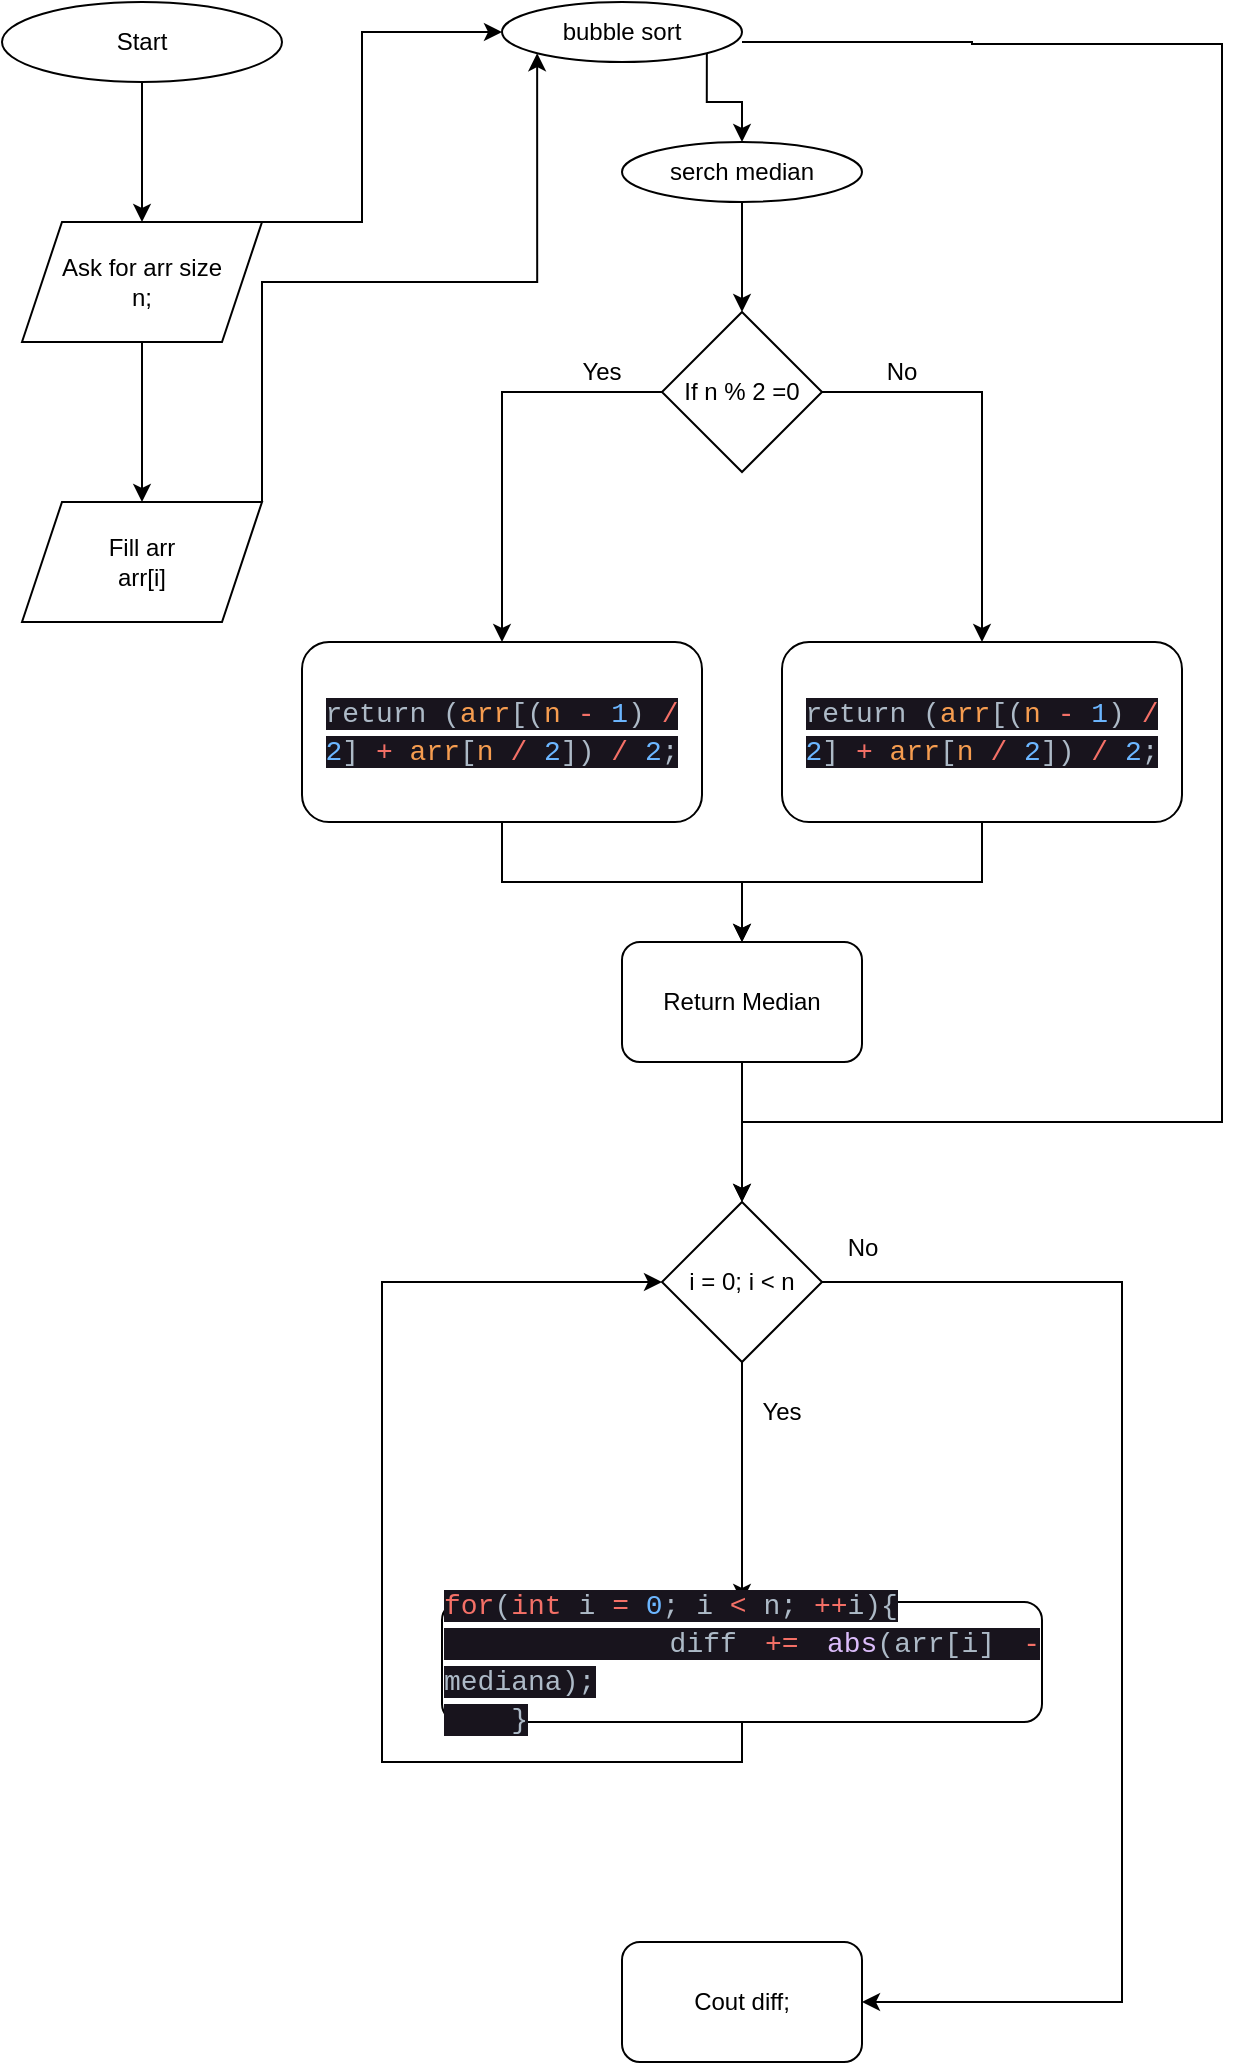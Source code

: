 <mxfile version="21.7.5" type="device">
  <diagram name="Сторінка-1" id="Jts2vq-43zfaNWqY2Asb">
    <mxGraphModel dx="1500" dy="1024" grid="1" gridSize="10" guides="1" tooltips="1" connect="1" arrows="1" fold="1" page="1" pageScale="1" pageWidth="827" pageHeight="1169" math="0" shadow="0">
      <root>
        <mxCell id="0" />
        <mxCell id="1" parent="0" />
        <mxCell id="XrT23xFrw-7pHtTjx7TK-3" value="" style="edgeStyle=orthogonalEdgeStyle;rounded=0;orthogonalLoop=1;jettySize=auto;html=1;" edge="1" parent="1" source="XrT23xFrw-7pHtTjx7TK-1" target="XrT23xFrw-7pHtTjx7TK-2">
          <mxGeometry relative="1" as="geometry" />
        </mxCell>
        <mxCell id="XrT23xFrw-7pHtTjx7TK-1" value="Start&lt;br&gt;" style="ellipse;whiteSpace=wrap;html=1;" vertex="1" parent="1">
          <mxGeometry x="70" y="40" width="140" height="40" as="geometry" />
        </mxCell>
        <mxCell id="XrT23xFrw-7pHtTjx7TK-5" value="" style="edgeStyle=orthogonalEdgeStyle;rounded=0;orthogonalLoop=1;jettySize=auto;html=1;" edge="1" parent="1" source="XrT23xFrw-7pHtTjx7TK-2" target="XrT23xFrw-7pHtTjx7TK-4">
          <mxGeometry relative="1" as="geometry" />
        </mxCell>
        <mxCell id="XrT23xFrw-7pHtTjx7TK-12" style="edgeStyle=orthogonalEdgeStyle;rounded=0;orthogonalLoop=1;jettySize=auto;html=1;exitX=1;exitY=0;exitDx=0;exitDy=0;entryX=0;entryY=0.5;entryDx=0;entryDy=0;" edge="1" parent="1" source="XrT23xFrw-7pHtTjx7TK-2" target="XrT23xFrw-7pHtTjx7TK-7">
          <mxGeometry relative="1" as="geometry">
            <Array as="points">
              <mxPoint x="250" y="150" />
              <mxPoint x="250" y="55" />
            </Array>
          </mxGeometry>
        </mxCell>
        <mxCell id="XrT23xFrw-7pHtTjx7TK-2" value="Ask for arr size&lt;br&gt;n;" style="shape=parallelogram;perimeter=parallelogramPerimeter;whiteSpace=wrap;html=1;fixedSize=1;" vertex="1" parent="1">
          <mxGeometry x="80" y="150" width="120" height="60" as="geometry" />
        </mxCell>
        <mxCell id="XrT23xFrw-7pHtTjx7TK-9" style="edgeStyle=orthogonalEdgeStyle;rounded=0;orthogonalLoop=1;jettySize=auto;html=1;exitX=1;exitY=0;exitDx=0;exitDy=0;entryX=0;entryY=1;entryDx=0;entryDy=0;" edge="1" parent="1" source="XrT23xFrw-7pHtTjx7TK-4" target="XrT23xFrw-7pHtTjx7TK-7">
          <mxGeometry relative="1" as="geometry" />
        </mxCell>
        <mxCell id="XrT23xFrw-7pHtTjx7TK-4" value="Fill arr&lt;br&gt;arr[i]" style="shape=parallelogram;perimeter=parallelogramPerimeter;whiteSpace=wrap;html=1;fixedSize=1;" vertex="1" parent="1">
          <mxGeometry x="80" y="290" width="120" height="60" as="geometry" />
        </mxCell>
        <mxCell id="XrT23xFrw-7pHtTjx7TK-11" style="edgeStyle=orthogonalEdgeStyle;rounded=0;orthogonalLoop=1;jettySize=auto;html=1;exitX=1;exitY=1;exitDx=0;exitDy=0;" edge="1" parent="1" source="XrT23xFrw-7pHtTjx7TK-7" target="XrT23xFrw-7pHtTjx7TK-10">
          <mxGeometry relative="1" as="geometry" />
        </mxCell>
        <mxCell id="XrT23xFrw-7pHtTjx7TK-26" style="edgeStyle=orthogonalEdgeStyle;rounded=0;orthogonalLoop=1;jettySize=auto;html=1;exitX=1;exitY=0.5;exitDx=0;exitDy=0;entryX=0.5;entryY=0;entryDx=0;entryDy=0;" edge="1" parent="1">
          <mxGeometry relative="1" as="geometry">
            <mxPoint x="440" y="640" as="targetPoint" />
            <mxPoint x="440" y="60" as="sourcePoint" />
            <Array as="points">
              <mxPoint x="555" y="60" />
              <mxPoint x="555" y="61" />
              <mxPoint x="680" y="61" />
              <mxPoint x="680" y="600" />
              <mxPoint x="440" y="600" />
            </Array>
          </mxGeometry>
        </mxCell>
        <mxCell id="XrT23xFrw-7pHtTjx7TK-7" value="bubble sort" style="ellipse;whiteSpace=wrap;html=1;" vertex="1" parent="1">
          <mxGeometry x="320" y="40" width="120" height="30" as="geometry" />
        </mxCell>
        <mxCell id="XrT23xFrw-7pHtTjx7TK-14" value="" style="edgeStyle=orthogonalEdgeStyle;rounded=0;orthogonalLoop=1;jettySize=auto;html=1;" edge="1" parent="1" source="XrT23xFrw-7pHtTjx7TK-10" target="XrT23xFrw-7pHtTjx7TK-13">
          <mxGeometry relative="1" as="geometry" />
        </mxCell>
        <mxCell id="XrT23xFrw-7pHtTjx7TK-10" value="serch median" style="ellipse;whiteSpace=wrap;html=1;" vertex="1" parent="1">
          <mxGeometry x="380" y="110" width="120" height="30" as="geometry" />
        </mxCell>
        <mxCell id="XrT23xFrw-7pHtTjx7TK-16" value="" style="edgeStyle=orthogonalEdgeStyle;rounded=0;orthogonalLoop=1;jettySize=auto;html=1;entryX=0.5;entryY=0;entryDx=0;entryDy=0;" edge="1" parent="1" target="XrT23xFrw-7pHtTjx7TK-15">
          <mxGeometry relative="1" as="geometry">
            <mxPoint x="400" y="235" as="sourcePoint" />
            <mxPoint x="260" y="290" as="targetPoint" />
            <Array as="points">
              <mxPoint x="320" y="235" />
            </Array>
          </mxGeometry>
        </mxCell>
        <mxCell id="XrT23xFrw-7pHtTjx7TK-13" value="If n % 2 =0" style="rhombus;whiteSpace=wrap;html=1;" vertex="1" parent="1">
          <mxGeometry x="400" y="195" width="80" height="80" as="geometry" />
        </mxCell>
        <mxCell id="XrT23xFrw-7pHtTjx7TK-22" style="edgeStyle=orthogonalEdgeStyle;rounded=0;orthogonalLoop=1;jettySize=auto;html=1;exitX=0.5;exitY=1;exitDx=0;exitDy=0;entryX=0.5;entryY=0;entryDx=0;entryDy=0;" edge="1" parent="1" source="XrT23xFrw-7pHtTjx7TK-15" target="XrT23xFrw-7pHtTjx7TK-21">
          <mxGeometry relative="1" as="geometry" />
        </mxCell>
        <mxCell id="XrT23xFrw-7pHtTjx7TK-15" value="&lt;div style=&quot;color: rgb(173, 186, 199); font-family: Consolas, &amp;quot;Courier New&amp;quot;, monospace; font-size: 14px; line-height: 19px;&quot;&gt;&lt;span style=&quot;background-color: rgb(24, 20, 29);&quot;&gt;return (&lt;span style=&quot;color: rgb(246, 157, 80);&quot;&gt;arr&lt;/span&gt;[(&lt;span style=&quot;color: rgb(246, 157, 80);&quot;&gt;n&lt;/span&gt; &lt;span style=&quot;color: rgb(244, 112, 103);&quot;&gt;-&lt;/span&gt; &lt;span style=&quot;color: rgb(108, 182, 255);&quot;&gt;1&lt;/span&gt;) &lt;span style=&quot;color: rgb(244, 112, 103);&quot;&gt;/&lt;/span&gt; &lt;span style=&quot;color: rgb(108, 182, 255);&quot;&gt;2&lt;/span&gt;] &lt;span style=&quot;color: rgb(244, 112, 103);&quot;&gt;+&lt;/span&gt; &lt;span style=&quot;color: rgb(246, 157, 80);&quot;&gt;arr&lt;/span&gt;[&lt;span style=&quot;color: rgb(246, 157, 80);&quot;&gt;n&lt;/span&gt; &lt;span style=&quot;color: rgb(244, 112, 103);&quot;&gt;/&lt;/span&gt; &lt;span style=&quot;color: rgb(108, 182, 255);&quot;&gt;2&lt;/span&gt;]) &lt;span style=&quot;color: rgb(244, 112, 103);&quot;&gt;/&lt;/span&gt; &lt;span style=&quot;color: rgb(108, 182, 255);&quot;&gt;2&lt;/span&gt;;&lt;/span&gt;&lt;/div&gt;" style="rounded=1;whiteSpace=wrap;html=1;" vertex="1" parent="1">
          <mxGeometry x="220" y="360" width="200" height="90" as="geometry" />
        </mxCell>
        <mxCell id="XrT23xFrw-7pHtTjx7TK-17" value="Yes" style="text;html=1;strokeColor=none;fillColor=none;align=center;verticalAlign=middle;whiteSpace=wrap;rounded=0;" vertex="1" parent="1">
          <mxGeometry x="340" y="210" width="60" height="30" as="geometry" />
        </mxCell>
        <mxCell id="XrT23xFrw-7pHtTjx7TK-18" value="" style="edgeStyle=orthogonalEdgeStyle;rounded=0;orthogonalLoop=1;jettySize=auto;html=1;entryX=0.5;entryY=0;entryDx=0;entryDy=0;exitX=1;exitY=0.5;exitDx=0;exitDy=0;" edge="1" parent="1" target="XrT23xFrw-7pHtTjx7TK-19" source="XrT23xFrw-7pHtTjx7TK-13">
          <mxGeometry relative="1" as="geometry">
            <mxPoint x="660" y="240" as="sourcePoint" />
            <mxPoint x="520" y="295" as="targetPoint" />
            <Array as="points">
              <mxPoint x="560" y="235" />
            </Array>
          </mxGeometry>
        </mxCell>
        <mxCell id="XrT23xFrw-7pHtTjx7TK-23" style="edgeStyle=orthogonalEdgeStyle;rounded=0;orthogonalLoop=1;jettySize=auto;html=1;exitX=0.5;exitY=1;exitDx=0;exitDy=0;entryX=0.5;entryY=0;entryDx=0;entryDy=0;" edge="1" parent="1" source="XrT23xFrw-7pHtTjx7TK-19" target="XrT23xFrw-7pHtTjx7TK-21">
          <mxGeometry relative="1" as="geometry">
            <mxPoint x="440" y="480" as="targetPoint" />
          </mxGeometry>
        </mxCell>
        <mxCell id="XrT23xFrw-7pHtTjx7TK-19" value="&lt;div style=&quot;color: rgb(173, 186, 199); font-family: Consolas, &amp;quot;Courier New&amp;quot;, monospace; font-size: 14px; line-height: 19px;&quot;&gt;&lt;span style=&quot;background-color: rgb(24, 20, 29);&quot;&gt;return (&lt;span style=&quot;color: rgb(246, 157, 80);&quot;&gt;arr&lt;/span&gt;[(&lt;span style=&quot;color: rgb(246, 157, 80);&quot;&gt;n&lt;/span&gt; &lt;span style=&quot;color: rgb(244, 112, 103);&quot;&gt;-&lt;/span&gt; &lt;span style=&quot;color: rgb(108, 182, 255);&quot;&gt;1&lt;/span&gt;) &lt;span style=&quot;color: rgb(244, 112, 103);&quot;&gt;/&lt;/span&gt; &lt;span style=&quot;color: rgb(108, 182, 255);&quot;&gt;2&lt;/span&gt;] &lt;span style=&quot;color: rgb(244, 112, 103);&quot;&gt;+&lt;/span&gt; &lt;span style=&quot;color: rgb(246, 157, 80);&quot;&gt;arr&lt;/span&gt;[&lt;span style=&quot;color: rgb(246, 157, 80);&quot;&gt;n&lt;/span&gt; &lt;span style=&quot;color: rgb(244, 112, 103);&quot;&gt;/&lt;/span&gt; &lt;span style=&quot;color: rgb(108, 182, 255);&quot;&gt;2&lt;/span&gt;]) &lt;span style=&quot;color: rgb(244, 112, 103);&quot;&gt;/&lt;/span&gt; &lt;span style=&quot;color: rgb(108, 182, 255);&quot;&gt;2&lt;/span&gt;;&lt;/span&gt;&lt;/div&gt;" style="rounded=1;whiteSpace=wrap;html=1;" vertex="1" parent="1">
          <mxGeometry x="460" y="360" width="200" height="90" as="geometry" />
        </mxCell>
        <mxCell id="XrT23xFrw-7pHtTjx7TK-20" value="No" style="text;html=1;strokeColor=none;fillColor=none;align=center;verticalAlign=middle;whiteSpace=wrap;rounded=0;" vertex="1" parent="1">
          <mxGeometry x="490" y="210" width="60" height="30" as="geometry" />
        </mxCell>
        <mxCell id="XrT23xFrw-7pHtTjx7TK-31" style="edgeStyle=orthogonalEdgeStyle;rounded=0;orthogonalLoop=1;jettySize=auto;html=1;exitX=0.5;exitY=1;exitDx=0;exitDy=0;entryX=0.5;entryY=0;entryDx=0;entryDy=0;" edge="1" parent="1" source="XrT23xFrw-7pHtTjx7TK-21">
          <mxGeometry relative="1" as="geometry">
            <mxPoint x="440" y="640" as="targetPoint" />
          </mxGeometry>
        </mxCell>
        <mxCell id="XrT23xFrw-7pHtTjx7TK-21" value="Return Median" style="rounded=1;whiteSpace=wrap;html=1;" vertex="1" parent="1">
          <mxGeometry x="380" y="510" width="120" height="60" as="geometry" />
        </mxCell>
        <mxCell id="XrT23xFrw-7pHtTjx7TK-34" value="" style="edgeStyle=orthogonalEdgeStyle;rounded=0;orthogonalLoop=1;jettySize=auto;html=1;" edge="1" parent="1" source="XrT23xFrw-7pHtTjx7TK-32" target="XrT23xFrw-7pHtTjx7TK-33">
          <mxGeometry relative="1" as="geometry">
            <Array as="points">
              <mxPoint x="440" y="750" />
              <mxPoint x="440" y="750" />
            </Array>
          </mxGeometry>
        </mxCell>
        <mxCell id="XrT23xFrw-7pHtTjx7TK-38" value="" style="edgeStyle=orthogonalEdgeStyle;rounded=0;orthogonalLoop=1;jettySize=auto;html=1;" edge="1" parent="1" source="XrT23xFrw-7pHtTjx7TK-32" target="XrT23xFrw-7pHtTjx7TK-37">
          <mxGeometry relative="1" as="geometry">
            <Array as="points">
              <mxPoint x="630" y="680" />
              <mxPoint x="630" y="1040" />
            </Array>
          </mxGeometry>
        </mxCell>
        <mxCell id="XrT23xFrw-7pHtTjx7TK-32" value="i = 0; i &amp;lt; n" style="rhombus;whiteSpace=wrap;html=1;" vertex="1" parent="1">
          <mxGeometry x="400" y="640" width="80" height="80" as="geometry" />
        </mxCell>
        <mxCell id="XrT23xFrw-7pHtTjx7TK-36" style="edgeStyle=orthogonalEdgeStyle;rounded=0;orthogonalLoop=1;jettySize=auto;html=1;exitX=0.5;exitY=1;exitDx=0;exitDy=0;entryX=0;entryY=0.5;entryDx=0;entryDy=0;" edge="1" parent="1" source="XrT23xFrw-7pHtTjx7TK-33" target="XrT23xFrw-7pHtTjx7TK-32">
          <mxGeometry relative="1" as="geometry">
            <Array as="points">
              <mxPoint x="440" y="920" />
              <mxPoint x="260" y="920" />
              <mxPoint x="260" y="680" />
            </Array>
          </mxGeometry>
        </mxCell>
        <mxCell id="XrT23xFrw-7pHtTjx7TK-33" value="&lt;div style=&quot;text-align: justify;&quot;&gt;&lt;br&gt;&lt;/div&gt;&lt;div style=&quot;color: rgb(173, 186, 199); font-family: Consolas, &amp;quot;Courier New&amp;quot;, monospace; font-weight: normal; font-size: 14px; line-height: 19px;&quot;&gt;&lt;div style=&quot;text-align: justify;&quot;&gt;&lt;span style=&quot;background-color: rgb(24, 20, 29);&quot;&gt;&lt;span style=&quot;color: #f47067;&quot;&gt;for&lt;/span&gt;&lt;span style=&quot;color: #adbac7;&quot;&gt;(&lt;/span&gt;&lt;span style=&quot;color: #f47067;&quot;&gt;int&lt;/span&gt;&lt;span style=&quot;color: #adbac7;&quot;&gt; &lt;/span&gt;&lt;span style=&quot;color: #adbac7;&quot;&gt;i&lt;/span&gt;&lt;span style=&quot;color: #adbac7;&quot;&gt; &lt;/span&gt;&lt;span style=&quot;color: #f47067;&quot;&gt;=&lt;/span&gt;&lt;span style=&quot;color: #adbac7;&quot;&gt; &lt;/span&gt;&lt;span style=&quot;color: #6cb6ff;&quot;&gt;0&lt;/span&gt;&lt;span style=&quot;color: #adbac7;&quot;&gt;; &lt;/span&gt;&lt;span style=&quot;color: #adbac7;&quot;&gt;i&lt;/span&gt;&lt;span style=&quot;color: #adbac7;&quot;&gt; &lt;/span&gt;&lt;span style=&quot;color: #f47067;&quot;&gt;&amp;lt;&lt;/span&gt;&lt;span style=&quot;color: #adbac7;&quot;&gt; &lt;/span&gt;&lt;span style=&quot;color: #adbac7;&quot;&gt;n&lt;/span&gt;&lt;span style=&quot;color: #adbac7;&quot;&gt;; &lt;/span&gt;&lt;span style=&quot;color: #f47067;&quot;&gt;++&lt;/span&gt;&lt;span style=&quot;color: #adbac7;&quot;&gt;i&lt;/span&gt;&lt;span style=&quot;color: #adbac7;&quot;&gt;){&lt;/span&gt;&lt;/span&gt;&lt;/div&gt;&lt;div style=&quot;text-align: justify;&quot;&gt;&lt;span style=&quot;background-color: rgb(24, 20, 29);&quot;&gt;&lt;span style=&quot;color: #adbac7;&quot;&gt;&amp;nbsp; &amp;nbsp; &amp;nbsp; &amp;nbsp; &lt;/span&gt;&lt;span style=&quot;color: #adbac7;&quot;&gt;diff&lt;/span&gt;&lt;span style=&quot;color: #adbac7;&quot;&gt; &lt;/span&gt;&lt;span style=&quot;color: #f47067;&quot;&gt;+=&lt;/span&gt;&lt;span style=&quot;color: #adbac7;&quot;&gt; &lt;/span&gt;&lt;span style=&quot;color: #dcbdfb;&quot;&gt;abs&lt;/span&gt;&lt;span style=&quot;color: #adbac7;&quot;&gt;(&lt;/span&gt;&lt;span style=&quot;color: #adbac7;&quot;&gt;arr&lt;/span&gt;&lt;span style=&quot;color: #adbac7;&quot;&gt;[&lt;/span&gt;&lt;span style=&quot;color: #adbac7;&quot;&gt;i&lt;/span&gt;&lt;span style=&quot;color: #adbac7;&quot;&gt;] &lt;/span&gt;&lt;span style=&quot;color: #f47067;&quot;&gt;-&lt;/span&gt;&lt;span style=&quot;color: #adbac7;&quot;&gt; &lt;/span&gt;&lt;span style=&quot;color: #adbac7;&quot;&gt;mediana&lt;/span&gt;&lt;span style=&quot;color: #adbac7;&quot;&gt;);&lt;/span&gt;&lt;/span&gt;&lt;/div&gt;&lt;div style=&quot;text-align: justify;&quot;&gt;&lt;span style=&quot;color: rgb(173, 186, 199); background-color: rgb(24, 20, 29);&quot;&gt;&amp;nbsp; &amp;nbsp; }&lt;/span&gt;&lt;/div&gt;&lt;/div&gt;&lt;span style=&quot;background-color: rgb(24, 20, 29);&quot;&gt;&lt;div style=&quot;text-align: justify;&quot;&gt;&lt;br&gt;&lt;/div&gt;&lt;/span&gt;" style="rounded=1;whiteSpace=wrap;html=1;" vertex="1" parent="1">
          <mxGeometry x="290" y="840" width="300" height="60" as="geometry" />
        </mxCell>
        <mxCell id="XrT23xFrw-7pHtTjx7TK-35" value="Yes" style="text;html=1;strokeColor=none;fillColor=none;align=center;verticalAlign=middle;whiteSpace=wrap;rounded=0;" vertex="1" parent="1">
          <mxGeometry x="430" y="730" width="60" height="30" as="geometry" />
        </mxCell>
        <mxCell id="XrT23xFrw-7pHtTjx7TK-37" value="Cout diff;" style="rounded=1;whiteSpace=wrap;html=1;" vertex="1" parent="1">
          <mxGeometry x="380" y="1010" width="120" height="60" as="geometry" />
        </mxCell>
        <mxCell id="XrT23xFrw-7pHtTjx7TK-39" value="No" style="text;html=1;align=center;verticalAlign=middle;resizable=0;points=[];autosize=1;strokeColor=none;fillColor=none;" vertex="1" parent="1">
          <mxGeometry x="480" y="648" width="40" height="30" as="geometry" />
        </mxCell>
      </root>
    </mxGraphModel>
  </diagram>
</mxfile>

